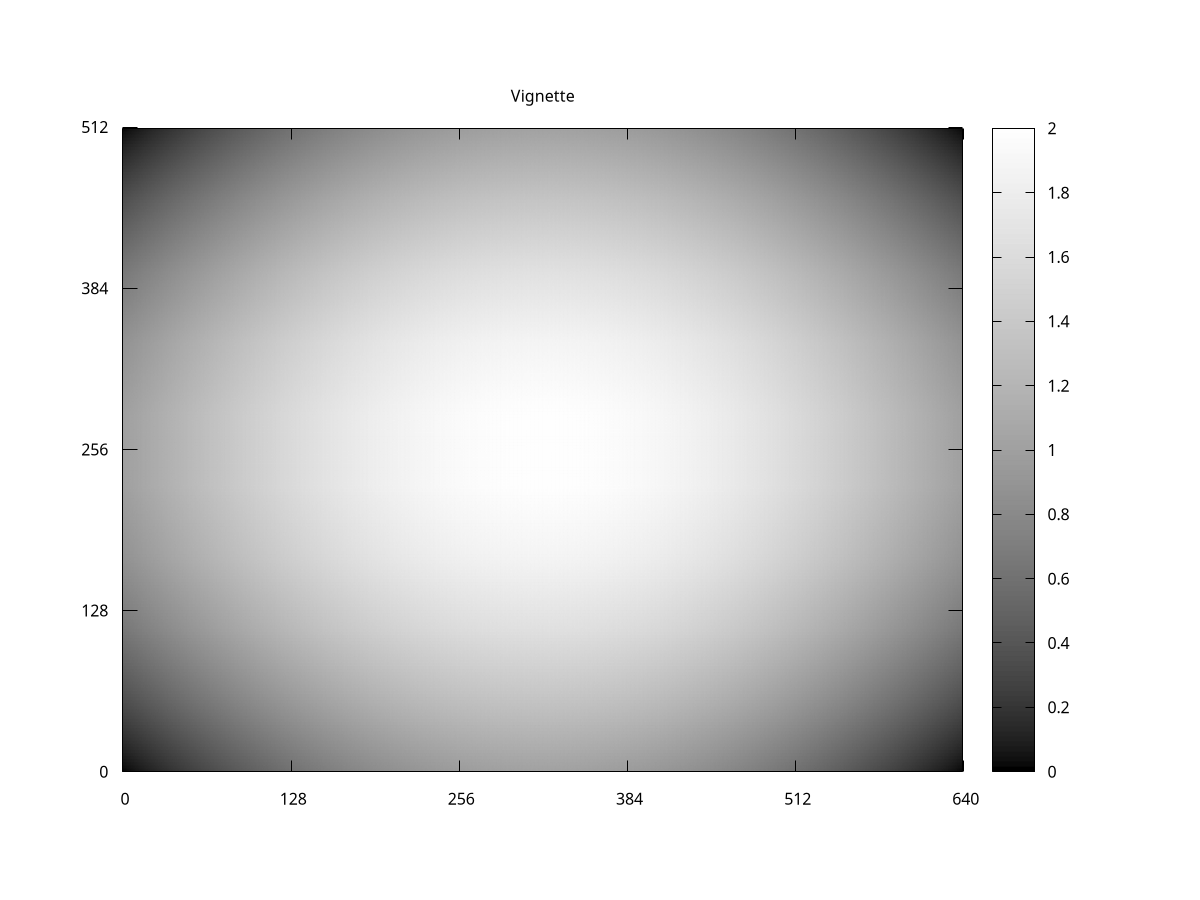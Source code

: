 # Vignette plot
# ------------
# generate plot with:
# > gnuplot vignette.gnuplot

max_val=256.
w=640.
h=512.

set xtics 128
set ytics 128

# Render settings
set terminal pngcairo enhanced font "arial,10" fontscale 1.0 size w,h 
set output 'bld/vignette.png'

set title "Vignette"
set nokey

set xrange [0:(w-1)]
set yrange [0:(h-1)]
set zrange [0:max_val-1]
set samples w,h
set pm3d map interpolate 0,0
set palette gray

splot sin(pi/w * x) + sin(pi/h * y)
